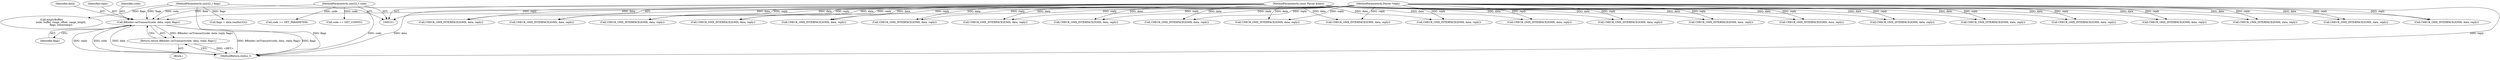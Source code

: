 digraph "0_Android_25be9ac20db51044e1b09ca67906355e4f328d48_0@pointer" {
"1001051" [label="(Call,BBinder::onTransact(code, data, reply, flags))"];
"1000102" [label="(MethodParameterIn,uint32_t code)"];
"1000103" [label="(MethodParameterIn,const Parcel &data)"];
"1000104" [label="(MethodParameterIn,Parcel *reply)"];
"1000105" [label="(MethodParameterIn,uint32_t flags)"];
"1001050" [label="(Return,return BBinder::onTransact(code, data, reply, flags);)"];
"1000452" [label="(Call,CHECK_OMX_INTERFACE(IOMX, data, reply))"];
"1000368" [label="(Call,code == GET_PARAMETER)"];
"1000390" [label="(Call,CHECK_OMX_INTERFACE(IOMX, data, reply))"];
"1000622" [label="(Call,CHECK_OMX_INTERFACE(IOMX, data, reply))"];
"1000112" [label="(Call,CHECK_OMX_INTERFACE(IOMX, data, reply))"];
"1000947" [label="(Call,CHECK_OMX_INTERFACE(IOMX, data, reply))"];
"1000136" [label="(Call,CHECK_OMX_INTERFACE(IOMX, data, reply))"];
"1000996" [label="(Call,flags = data.readInt32())"];
"1001052" [label="(Identifier,code)"];
"1000658" [label="(Call,CHECK_OMX_INTERFACE(IOMX, data, reply))"];
"1000486" [label="(Call,CHECK_OMX_INTERFACE(IOMX, data, reply))"];
"1000371" [label="(Call,code == GET_CONFIG)"];
"1000419" [label="(Call,CHECK_OMX_INTERFACE(IOMX, data, reply))"];
"1000186" [label="(Call,CHECK_OMX_INTERFACE(IOMX, data, reply))"];
"1000109" [label="(Block,)"];
"1000105" [label="(MethodParameterIn,uint32_t flags)"];
"1000755" [label="(Call,CHECK_OMX_INTERFACE(IOMX, data, reply))"];
"1000226" [label="(Call,CHECK_OMX_INTERFACE(IOMX, data, reply))"];
"1001015" [label="(Call,CHECK_OMX_INTERFACE(IOMX, data, reply))"];
"1000102" [label="(MethodParameterIn,uint32_t code)"];
"1000712" [label="(Call,CHECK_OMX_INTERFACE(IOMX, data, reply))"];
"1000276" [label="(Call,CHECK_OMX_INTERFACE(IOMX, data, reply))"];
"1000971" [label="(Call,CHECK_OMX_INTERFACE(IOMX, data, reply))"];
"1000918" [label="(Call,CHECK_OMX_INTERFACE(IOMX, data, reply))"];
"1001053" [label="(Identifier,data)"];
"1000679" [label="(Call,CHECK_OMX_INTERFACE(IOMX, data, reply))"];
"1000104" [label="(MethodParameterIn,Parcel *reply)"];
"1000580" [label="(Call,CHECK_OMX_INTERFACE(IOMX, data, reply))"];
"1001054" [label="(Identifier,reply)"];
"1000533" [label="(Call,CHECK_OMX_INTERFACE(IOMX, data, reply))"];
"1001004" [label="(Call,emptyBuffer(\n                        node, buffer, range_offset, range_length,\n                        flags, timestamp))"];
"1000243" [label="(Call,CHECK_OMX_INTERFACE(IOMX, data, reply))"];
"1001051" [label="(Call,BBinder::onTransact(code, data, reply, flags))"];
"1001050" [label="(Return,return BBinder::onTransact(code, data, reply, flags);)"];
"1000871" [label="(Call,CHECK_OMX_INTERFACE(IOMX, data, reply))"];
"1001056" [label="(MethodReturn,status_t)"];
"1000103" [label="(MethodParameterIn,const Parcel &data)"];
"1000806" [label="(Call,CHECK_OMX_INTERFACE(IOMX, data, reply))"];
"1001055" [label="(Identifier,flags)"];
"1001051" -> "1001050"  [label="AST: "];
"1001051" -> "1001055"  [label="CFG: "];
"1001052" -> "1001051"  [label="AST: "];
"1001053" -> "1001051"  [label="AST: "];
"1001054" -> "1001051"  [label="AST: "];
"1001055" -> "1001051"  [label="AST: "];
"1001050" -> "1001051"  [label="CFG: "];
"1001051" -> "1001056"  [label="DDG: BBinder::onTransact(code, data, reply, flags)"];
"1001051" -> "1001056"  [label="DDG: flags"];
"1001051" -> "1001056"  [label="DDG: reply"];
"1001051" -> "1001056"  [label="DDG: code"];
"1001051" -> "1001056"  [label="DDG: data"];
"1001051" -> "1001050"  [label="DDG: BBinder::onTransact(code, data, reply, flags)"];
"1000102" -> "1001051"  [label="DDG: code"];
"1000103" -> "1001051"  [label="DDG: data"];
"1000104" -> "1001051"  [label="DDG: reply"];
"1000105" -> "1001051"  [label="DDG: flags"];
"1000102" -> "1000101"  [label="AST: "];
"1000102" -> "1001056"  [label="DDG: code"];
"1000102" -> "1000368"  [label="DDG: code"];
"1000102" -> "1000371"  [label="DDG: code"];
"1000103" -> "1000101"  [label="AST: "];
"1000103" -> "1001056"  [label="DDG: data"];
"1000103" -> "1000112"  [label="DDG: data"];
"1000103" -> "1000136"  [label="DDG: data"];
"1000103" -> "1000186"  [label="DDG: data"];
"1000103" -> "1000226"  [label="DDG: data"];
"1000103" -> "1000243"  [label="DDG: data"];
"1000103" -> "1000276"  [label="DDG: data"];
"1000103" -> "1000390"  [label="DDG: data"];
"1000103" -> "1000419"  [label="DDG: data"];
"1000103" -> "1000452"  [label="DDG: data"];
"1000103" -> "1000486"  [label="DDG: data"];
"1000103" -> "1000533"  [label="DDG: data"];
"1000103" -> "1000580"  [label="DDG: data"];
"1000103" -> "1000622"  [label="DDG: data"];
"1000103" -> "1000658"  [label="DDG: data"];
"1000103" -> "1000679"  [label="DDG: data"];
"1000103" -> "1000712"  [label="DDG: data"];
"1000103" -> "1000755"  [label="DDG: data"];
"1000103" -> "1000806"  [label="DDG: data"];
"1000103" -> "1000871"  [label="DDG: data"];
"1000103" -> "1000918"  [label="DDG: data"];
"1000103" -> "1000947"  [label="DDG: data"];
"1000103" -> "1000971"  [label="DDG: data"];
"1000103" -> "1001015"  [label="DDG: data"];
"1000104" -> "1000101"  [label="AST: "];
"1000104" -> "1001056"  [label="DDG: reply"];
"1000104" -> "1000112"  [label="DDG: reply"];
"1000104" -> "1000136"  [label="DDG: reply"];
"1000104" -> "1000186"  [label="DDG: reply"];
"1000104" -> "1000226"  [label="DDG: reply"];
"1000104" -> "1000243"  [label="DDG: reply"];
"1000104" -> "1000276"  [label="DDG: reply"];
"1000104" -> "1000390"  [label="DDG: reply"];
"1000104" -> "1000419"  [label="DDG: reply"];
"1000104" -> "1000452"  [label="DDG: reply"];
"1000104" -> "1000486"  [label="DDG: reply"];
"1000104" -> "1000533"  [label="DDG: reply"];
"1000104" -> "1000580"  [label="DDG: reply"];
"1000104" -> "1000622"  [label="DDG: reply"];
"1000104" -> "1000658"  [label="DDG: reply"];
"1000104" -> "1000679"  [label="DDG: reply"];
"1000104" -> "1000712"  [label="DDG: reply"];
"1000104" -> "1000755"  [label="DDG: reply"];
"1000104" -> "1000806"  [label="DDG: reply"];
"1000104" -> "1000871"  [label="DDG: reply"];
"1000104" -> "1000918"  [label="DDG: reply"];
"1000104" -> "1000947"  [label="DDG: reply"];
"1000104" -> "1000971"  [label="DDG: reply"];
"1000104" -> "1001015"  [label="DDG: reply"];
"1000105" -> "1000101"  [label="AST: "];
"1000105" -> "1001056"  [label="DDG: flags"];
"1000105" -> "1000996"  [label="DDG: flags"];
"1000105" -> "1001004"  [label="DDG: flags"];
"1001050" -> "1000109"  [label="AST: "];
"1001056" -> "1001050"  [label="CFG: "];
"1001050" -> "1001056"  [label="DDG: <RET>"];
}
